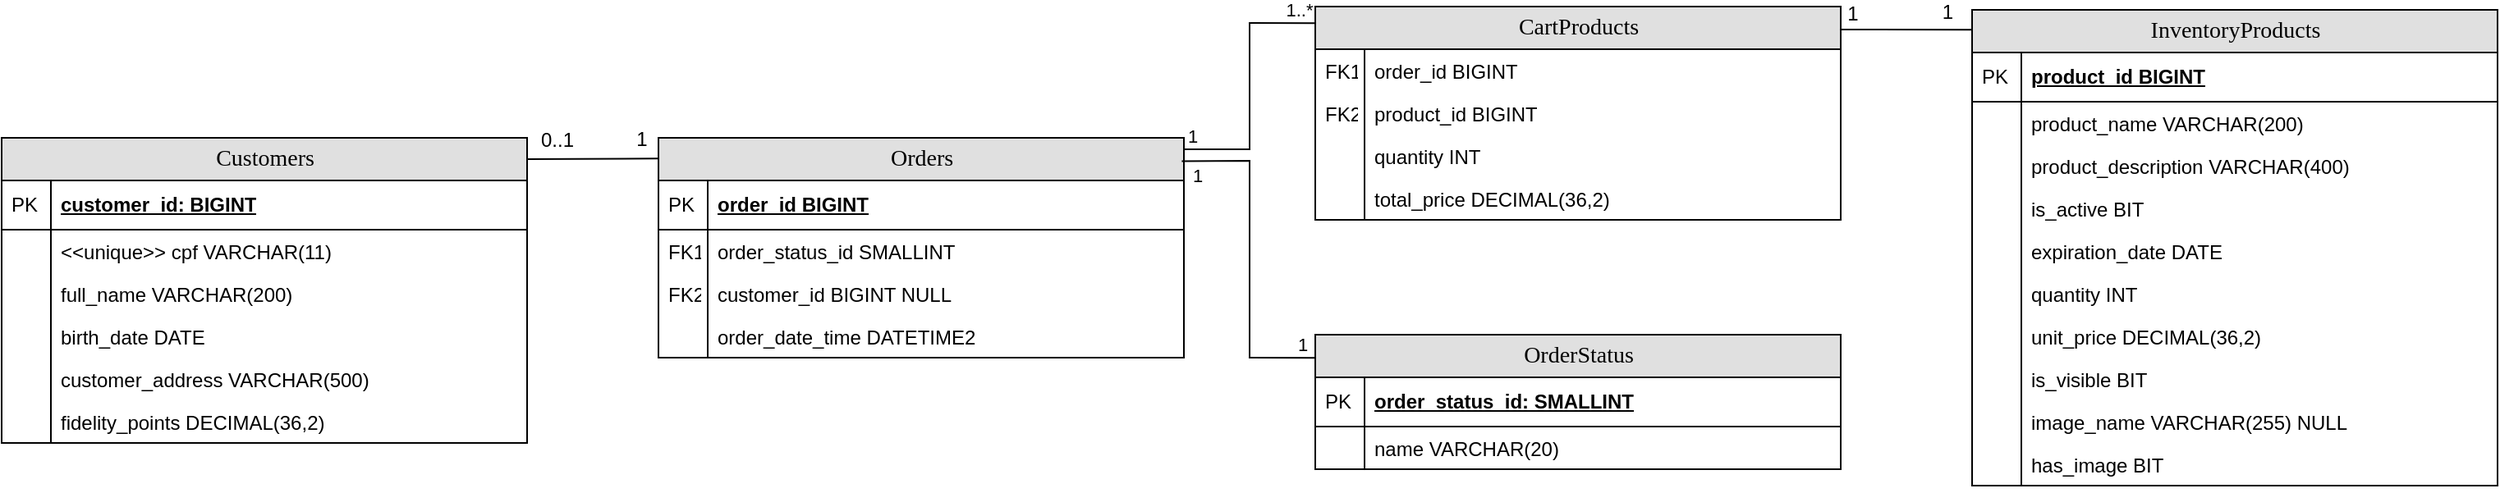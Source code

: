 <mxfile version="20.6.0" type="device"><diagram name="Page-1" id="e56a1550-8fbb-45ad-956c-1786394a9013"><mxGraphModel dx="2138" dy="536" grid="1" gridSize="10" guides="1" tooltips="1" connect="1" arrows="1" fold="1" page="1" pageScale="1" pageWidth="1100" pageHeight="850" background="none" math="0" shadow="0"><root><mxCell id="0"/><mxCell id="1" parent="0"/><mxCell id="2e49270ec7c68f3f-80" value="Customers" style="swimlane;html=1;fontStyle=0;childLayout=stackLayout;horizontal=1;startSize=26;fillColor=#e0e0e0;horizontalStack=0;resizeParent=1;resizeLast=0;collapsible=1;marginBottom=0;swimlaneFillColor=#ffffff;align=center;rounded=0;shadow=0;comic=0;labelBackgroundColor=none;strokeWidth=1;fontFamily=Verdana;fontSize=14" parent="1" vertex="1"><mxGeometry x="-1040" y="120" width="320" height="186" as="geometry"/></mxCell><mxCell id="2e49270ec7c68f3f-81" value="customer_id: BIGINT" style="shape=partialRectangle;top=0;left=0;right=0;bottom=1;html=1;align=left;verticalAlign=middle;fillColor=none;spacingLeft=34;spacingRight=4;whiteSpace=wrap;overflow=hidden;rotatable=0;points=[[0,0.5],[1,0.5]];portConstraint=eastwest;dropTarget=0;fontStyle=5;" parent="2e49270ec7c68f3f-80" vertex="1"><mxGeometry y="26" width="320" height="30" as="geometry"/></mxCell><mxCell id="2e49270ec7c68f3f-82" value="PK" style="shape=partialRectangle;top=0;left=0;bottom=0;html=1;fillColor=none;align=left;verticalAlign=middle;spacingLeft=4;spacingRight=4;whiteSpace=wrap;overflow=hidden;rotatable=0;points=[];portConstraint=eastwest;part=1;" parent="2e49270ec7c68f3f-81" vertex="1" connectable="0"><mxGeometry width="30" height="30" as="geometry"/></mxCell><mxCell id="2e49270ec7c68f3f-83" value="&amp;lt;&amp;lt;unique&amp;gt;&amp;gt; cpf VARCHAR(11)" style="shape=partialRectangle;top=0;left=0;right=0;bottom=0;html=1;align=left;verticalAlign=top;fillColor=none;spacingLeft=34;spacingRight=4;whiteSpace=wrap;overflow=hidden;rotatable=0;points=[[0,0.5],[1,0.5]];portConstraint=eastwest;dropTarget=0;" parent="2e49270ec7c68f3f-80" vertex="1"><mxGeometry y="56" width="320" height="26" as="geometry"/></mxCell><mxCell id="2e49270ec7c68f3f-84" value="" style="shape=partialRectangle;top=0;left=0;bottom=0;html=1;fillColor=none;align=left;verticalAlign=top;spacingLeft=4;spacingRight=4;whiteSpace=wrap;overflow=hidden;rotatable=0;points=[];portConstraint=eastwest;part=1;" parent="2e49270ec7c68f3f-83" vertex="1" connectable="0"><mxGeometry width="30" height="26" as="geometry"/></mxCell><mxCell id="2e49270ec7c68f3f-85" value="full_name VARCHAR(200)" style="shape=partialRectangle;top=0;left=0;right=0;bottom=0;html=1;align=left;verticalAlign=top;fillColor=none;spacingLeft=34;spacingRight=4;whiteSpace=wrap;overflow=hidden;rotatable=0;points=[[0,0.5],[1,0.5]];portConstraint=eastwest;dropTarget=0;" parent="2e49270ec7c68f3f-80" vertex="1"><mxGeometry y="82" width="320" height="26" as="geometry"/></mxCell><mxCell id="2e49270ec7c68f3f-86" value="" style="shape=partialRectangle;top=0;left=0;bottom=0;html=1;fillColor=none;align=left;verticalAlign=top;spacingLeft=4;spacingRight=4;whiteSpace=wrap;overflow=hidden;rotatable=0;points=[];portConstraint=eastwest;part=1;" parent="2e49270ec7c68f3f-85" vertex="1" connectable="0"><mxGeometry width="30" height="26" as="geometry"/></mxCell><mxCell id="2e49270ec7c68f3f-87" value="birth_date DATE" style="shape=partialRectangle;top=0;left=0;right=0;bottom=0;html=1;align=left;verticalAlign=top;fillColor=none;spacingLeft=34;spacingRight=4;whiteSpace=wrap;overflow=hidden;rotatable=0;points=[[0,0.5],[1,0.5]];portConstraint=eastwest;dropTarget=0;" parent="2e49270ec7c68f3f-80" vertex="1"><mxGeometry y="108" width="320" height="26" as="geometry"/></mxCell><mxCell id="2e49270ec7c68f3f-88" value="" style="shape=partialRectangle;top=0;left=0;bottom=0;html=1;fillColor=none;align=left;verticalAlign=top;spacingLeft=4;spacingRight=4;whiteSpace=wrap;overflow=hidden;rotatable=0;points=[];portConstraint=eastwest;part=1;" parent="2e49270ec7c68f3f-87" vertex="1" connectable="0"><mxGeometry width="30" height="26" as="geometry"/></mxCell><mxCell id="3CRR-4whuJt9V_NxzgfN-4" value="customer_address VARCHAR(500)" style="shape=partialRectangle;top=0;left=0;right=0;bottom=0;html=1;align=left;verticalAlign=top;fillColor=none;spacingLeft=34;spacingRight=4;whiteSpace=wrap;overflow=hidden;rotatable=0;points=[[0,0.5],[1,0.5]];portConstraint=eastwest;dropTarget=0;" parent="2e49270ec7c68f3f-80" vertex="1"><mxGeometry y="134" width="320" height="26" as="geometry"/></mxCell><mxCell id="3CRR-4whuJt9V_NxzgfN-5" value="" style="shape=partialRectangle;top=0;left=0;bottom=0;html=1;fillColor=none;align=left;verticalAlign=top;spacingLeft=4;spacingRight=4;whiteSpace=wrap;overflow=hidden;rotatable=0;points=[];portConstraint=eastwest;part=1;" parent="3CRR-4whuJt9V_NxzgfN-4" vertex="1" connectable="0"><mxGeometry width="30" height="26" as="geometry"/></mxCell><mxCell id="3CRR-4whuJt9V_NxzgfN-6" value="fidelity_points DECIMAL(36,2)" style="shape=partialRectangle;top=0;left=0;right=0;bottom=0;html=1;align=left;verticalAlign=top;fillColor=none;spacingLeft=34;spacingRight=4;whiteSpace=wrap;overflow=hidden;rotatable=0;points=[[0,0.5],[1,0.5]];portConstraint=eastwest;dropTarget=0;" parent="2e49270ec7c68f3f-80" vertex="1"><mxGeometry y="160" width="320" height="26" as="geometry"/></mxCell><mxCell id="3CRR-4whuJt9V_NxzgfN-7" value="" style="shape=partialRectangle;top=0;left=0;bottom=0;html=1;fillColor=none;align=left;verticalAlign=top;spacingLeft=4;spacingRight=4;whiteSpace=wrap;overflow=hidden;rotatable=0;points=[];portConstraint=eastwest;part=1;" parent="3CRR-4whuJt9V_NxzgfN-6" vertex="1" connectable="0"><mxGeometry width="30" height="26" as="geometry"/></mxCell><mxCell id="3CRR-4whuJt9V_NxzgfN-12" value="InventoryProducts" style="swimlane;html=1;fontStyle=0;childLayout=stackLayout;horizontal=1;startSize=26;fillColor=#e0e0e0;horizontalStack=0;resizeParent=1;resizeLast=0;collapsible=1;marginBottom=0;swimlaneFillColor=#ffffff;align=center;rounded=0;shadow=0;comic=0;labelBackgroundColor=none;strokeWidth=1;fontFamily=Verdana;fontSize=14" parent="1" vertex="1"><mxGeometry x="160" y="42" width="320" height="290" as="geometry"/></mxCell><mxCell id="3CRR-4whuJt9V_NxzgfN-13" value="product_id BIGINT" style="shape=partialRectangle;top=0;left=0;right=0;bottom=1;html=1;align=left;verticalAlign=middle;fillColor=none;spacingLeft=34;spacingRight=4;whiteSpace=wrap;overflow=hidden;rotatable=0;points=[[0,0.5],[1,0.5]];portConstraint=eastwest;dropTarget=0;fontStyle=5;" parent="3CRR-4whuJt9V_NxzgfN-12" vertex="1"><mxGeometry y="26" width="320" height="30" as="geometry"/></mxCell><mxCell id="3CRR-4whuJt9V_NxzgfN-14" value="PK" style="shape=partialRectangle;top=0;left=0;bottom=0;html=1;fillColor=none;align=left;verticalAlign=middle;spacingLeft=4;spacingRight=4;whiteSpace=wrap;overflow=hidden;rotatable=0;points=[];portConstraint=eastwest;part=1;" parent="3CRR-4whuJt9V_NxzgfN-13" vertex="1" connectable="0"><mxGeometry width="30" height="30" as="geometry"/></mxCell><mxCell id="3CRR-4whuJt9V_NxzgfN-15" value="product_name VARCHAR(200)" style="shape=partialRectangle;top=0;left=0;right=0;bottom=0;html=1;align=left;verticalAlign=top;fillColor=none;spacingLeft=34;spacingRight=4;whiteSpace=wrap;overflow=hidden;rotatable=0;points=[[0,0.5],[1,0.5]];portConstraint=eastwest;dropTarget=0;" parent="3CRR-4whuJt9V_NxzgfN-12" vertex="1"><mxGeometry y="56" width="320" height="26" as="geometry"/></mxCell><mxCell id="3CRR-4whuJt9V_NxzgfN-16" value="" style="shape=partialRectangle;top=0;left=0;bottom=0;html=1;fillColor=none;align=left;verticalAlign=top;spacingLeft=4;spacingRight=4;whiteSpace=wrap;overflow=hidden;rotatable=0;points=[];portConstraint=eastwest;part=1;" parent="3CRR-4whuJt9V_NxzgfN-15" vertex="1" connectable="0"><mxGeometry width="30" height="26" as="geometry"/></mxCell><mxCell id="3CRR-4whuJt9V_NxzgfN-17" value="product_description VARCHAR(400)" style="shape=partialRectangle;top=0;left=0;right=0;bottom=0;html=1;align=left;verticalAlign=top;fillColor=none;spacingLeft=34;spacingRight=4;whiteSpace=wrap;overflow=hidden;rotatable=0;points=[[0,0.5],[1,0.5]];portConstraint=eastwest;dropTarget=0;" parent="3CRR-4whuJt9V_NxzgfN-12" vertex="1"><mxGeometry y="82" width="320" height="26" as="geometry"/></mxCell><mxCell id="3CRR-4whuJt9V_NxzgfN-18" value="" style="shape=partialRectangle;top=0;left=0;bottom=0;html=1;fillColor=none;align=left;verticalAlign=top;spacingLeft=4;spacingRight=4;whiteSpace=wrap;overflow=hidden;rotatable=0;points=[];portConstraint=eastwest;part=1;" parent="3CRR-4whuJt9V_NxzgfN-17" vertex="1" connectable="0"><mxGeometry width="30" height="26" as="geometry"/></mxCell><mxCell id="3CRR-4whuJt9V_NxzgfN-19" value="is_active BIT" style="shape=partialRectangle;top=0;left=0;right=0;bottom=0;html=1;align=left;verticalAlign=top;fillColor=none;spacingLeft=34;spacingRight=4;whiteSpace=wrap;overflow=hidden;rotatable=0;points=[[0,0.5],[1,0.5]];portConstraint=eastwest;dropTarget=0;" parent="3CRR-4whuJt9V_NxzgfN-12" vertex="1"><mxGeometry y="108" width="320" height="26" as="geometry"/></mxCell><mxCell id="3CRR-4whuJt9V_NxzgfN-20" value="" style="shape=partialRectangle;top=0;left=0;bottom=0;html=1;fillColor=none;align=left;verticalAlign=top;spacingLeft=4;spacingRight=4;whiteSpace=wrap;overflow=hidden;rotatable=0;points=[];portConstraint=eastwest;part=1;" parent="3CRR-4whuJt9V_NxzgfN-19" vertex="1" connectable="0"><mxGeometry width="30" height="26" as="geometry"/></mxCell><mxCell id="3CRR-4whuJt9V_NxzgfN-21" value="expiration_date DATE" style="shape=partialRectangle;top=0;left=0;right=0;bottom=0;html=1;align=left;verticalAlign=top;fillColor=none;spacingLeft=34;spacingRight=4;whiteSpace=wrap;overflow=hidden;rotatable=0;points=[[0,0.5],[1,0.5]];portConstraint=eastwest;dropTarget=0;" parent="3CRR-4whuJt9V_NxzgfN-12" vertex="1"><mxGeometry y="134" width="320" height="26" as="geometry"/></mxCell><mxCell id="3CRR-4whuJt9V_NxzgfN-22" value="" style="shape=partialRectangle;top=0;left=0;bottom=0;html=1;fillColor=none;align=left;verticalAlign=top;spacingLeft=4;spacingRight=4;whiteSpace=wrap;overflow=hidden;rotatable=0;points=[];portConstraint=eastwest;part=1;" parent="3CRR-4whuJt9V_NxzgfN-21" vertex="1" connectable="0"><mxGeometry width="30" height="26" as="geometry"/></mxCell><mxCell id="3CRR-4whuJt9V_NxzgfN-23" value="quantity INT" style="shape=partialRectangle;top=0;left=0;right=0;bottom=0;html=1;align=left;verticalAlign=top;fillColor=none;spacingLeft=34;spacingRight=4;whiteSpace=wrap;overflow=hidden;rotatable=0;points=[[0,0.5],[1,0.5]];portConstraint=eastwest;dropTarget=0;" parent="3CRR-4whuJt9V_NxzgfN-12" vertex="1"><mxGeometry y="160" width="320" height="26" as="geometry"/></mxCell><mxCell id="3CRR-4whuJt9V_NxzgfN-24" value="" style="shape=partialRectangle;top=0;left=0;bottom=0;html=1;fillColor=none;align=left;verticalAlign=top;spacingLeft=4;spacingRight=4;whiteSpace=wrap;overflow=hidden;rotatable=0;points=[];portConstraint=eastwest;part=1;" parent="3CRR-4whuJt9V_NxzgfN-23" vertex="1" connectable="0"><mxGeometry width="30" height="26" as="geometry"/></mxCell><mxCell id="3CRR-4whuJt9V_NxzgfN-52" value="unit_price DECIMAL(36,2)" style="shape=partialRectangle;top=0;left=0;right=0;bottom=0;html=1;align=left;verticalAlign=top;fillColor=none;spacingLeft=34;spacingRight=4;whiteSpace=wrap;overflow=hidden;rotatable=0;points=[[0,0.5],[1,0.5]];portConstraint=eastwest;dropTarget=0;" parent="3CRR-4whuJt9V_NxzgfN-12" vertex="1"><mxGeometry y="186" width="320" height="26" as="geometry"/></mxCell><mxCell id="3CRR-4whuJt9V_NxzgfN-53" value="" style="shape=partialRectangle;top=0;left=0;bottom=0;html=1;fillColor=none;align=left;verticalAlign=top;spacingLeft=4;spacingRight=4;whiteSpace=wrap;overflow=hidden;rotatable=0;points=[];portConstraint=eastwest;part=1;" parent="3CRR-4whuJt9V_NxzgfN-52" vertex="1" connectable="0"><mxGeometry width="30" height="26" as="geometry"/></mxCell><mxCell id="3CRR-4whuJt9V_NxzgfN-56" value="is_visible BIT" style="shape=partialRectangle;top=0;left=0;right=0;bottom=0;html=1;align=left;verticalAlign=top;fillColor=none;spacingLeft=34;spacingRight=4;whiteSpace=wrap;overflow=hidden;rotatable=0;points=[[0,0.5],[1,0.5]];portConstraint=eastwest;dropTarget=0;" parent="3CRR-4whuJt9V_NxzgfN-12" vertex="1"><mxGeometry y="212" width="320" height="26" as="geometry"/></mxCell><mxCell id="3CRR-4whuJt9V_NxzgfN-57" value="" style="shape=partialRectangle;top=0;left=0;bottom=0;html=1;fillColor=none;align=left;verticalAlign=top;spacingLeft=4;spacingRight=4;whiteSpace=wrap;overflow=hidden;rotatable=0;points=[];portConstraint=eastwest;part=1;" parent="3CRR-4whuJt9V_NxzgfN-56" vertex="1" connectable="0"><mxGeometry width="30" height="26" as="geometry"/></mxCell><mxCell id="3CRR-4whuJt9V_NxzgfN-58" value="image_name VARCHAR(255) NULL" style="shape=partialRectangle;top=0;left=0;right=0;bottom=0;html=1;align=left;verticalAlign=top;fillColor=none;spacingLeft=34;spacingRight=4;whiteSpace=wrap;overflow=hidden;rotatable=0;points=[[0,0.5],[1,0.5]];portConstraint=eastwest;dropTarget=0;" parent="3CRR-4whuJt9V_NxzgfN-12" vertex="1"><mxGeometry y="238" width="320" height="26" as="geometry"/></mxCell><mxCell id="3CRR-4whuJt9V_NxzgfN-59" value="" style="shape=partialRectangle;top=0;left=0;bottom=0;html=1;fillColor=none;align=left;verticalAlign=top;spacingLeft=4;spacingRight=4;whiteSpace=wrap;overflow=hidden;rotatable=0;points=[];portConstraint=eastwest;part=1;" parent="3CRR-4whuJt9V_NxzgfN-58" vertex="1" connectable="0"><mxGeometry width="30" height="26" as="geometry"/></mxCell><mxCell id="PN0kV3MUkRfuVFCLJG7d-1" value="has_image BIT" style="shape=partialRectangle;top=0;left=0;right=0;bottom=0;html=1;align=left;verticalAlign=top;fillColor=none;spacingLeft=34;spacingRight=4;whiteSpace=wrap;overflow=hidden;rotatable=0;points=[[0,0.5],[1,0.5]];portConstraint=eastwest;dropTarget=0;" parent="3CRR-4whuJt9V_NxzgfN-12" vertex="1"><mxGeometry y="264" width="320" height="26" as="geometry"/></mxCell><mxCell id="PN0kV3MUkRfuVFCLJG7d-2" value="" style="shape=partialRectangle;top=0;left=0;bottom=0;html=1;fillColor=none;align=left;verticalAlign=top;spacingLeft=4;spacingRight=4;whiteSpace=wrap;overflow=hidden;rotatable=0;points=[];portConstraint=eastwest;part=1;" parent="PN0kV3MUkRfuVFCLJG7d-1" vertex="1" connectable="0"><mxGeometry width="30" height="26" as="geometry"/></mxCell><mxCell id="3CRR-4whuJt9V_NxzgfN-25" value="Orders" style="swimlane;html=1;fontStyle=0;childLayout=stackLayout;horizontal=1;startSize=26;fillColor=#e0e0e0;horizontalStack=0;resizeParent=1;resizeLast=0;collapsible=1;marginBottom=0;swimlaneFillColor=#ffffff;align=center;rounded=0;shadow=0;comic=0;labelBackgroundColor=none;strokeWidth=1;fontFamily=Verdana;fontSize=14" parent="1" vertex="1"><mxGeometry x="-640" y="120" width="320" height="134" as="geometry"/></mxCell><mxCell id="3CRR-4whuJt9V_NxzgfN-26" value="order_id BIGINT" style="shape=partialRectangle;top=0;left=0;right=0;bottom=1;html=1;align=left;verticalAlign=middle;fillColor=none;spacingLeft=34;spacingRight=4;whiteSpace=wrap;overflow=hidden;rotatable=0;points=[[0,0.5],[1,0.5]];portConstraint=eastwest;dropTarget=0;fontStyle=5;" parent="3CRR-4whuJt9V_NxzgfN-25" vertex="1"><mxGeometry y="26" width="320" height="30" as="geometry"/></mxCell><mxCell id="3CRR-4whuJt9V_NxzgfN-27" value="PK" style="shape=partialRectangle;top=0;left=0;bottom=0;html=1;fillColor=none;align=left;verticalAlign=middle;spacingLeft=4;spacingRight=4;whiteSpace=wrap;overflow=hidden;rotatable=0;points=[];portConstraint=eastwest;part=1;" parent="3CRR-4whuJt9V_NxzgfN-26" vertex="1" connectable="0"><mxGeometry width="30" height="30" as="geometry"/></mxCell><mxCell id="3CRR-4whuJt9V_NxzgfN-30" value="order_status_id SMALLINT" style="shape=partialRectangle;top=0;left=0;right=0;bottom=0;html=1;align=left;verticalAlign=top;fillColor=none;spacingLeft=34;spacingRight=4;whiteSpace=wrap;overflow=hidden;rotatable=0;points=[[0,0.5],[1,0.5]];portConstraint=eastwest;dropTarget=0;" parent="3CRR-4whuJt9V_NxzgfN-25" vertex="1"><mxGeometry y="56" width="320" height="26" as="geometry"/></mxCell><mxCell id="3CRR-4whuJt9V_NxzgfN-31" value="FK1" style="shape=partialRectangle;top=0;left=0;bottom=0;html=1;fillColor=none;align=left;verticalAlign=top;spacingLeft=4;spacingRight=4;whiteSpace=wrap;overflow=hidden;rotatable=0;points=[];portConstraint=eastwest;part=1;" parent="3CRR-4whuJt9V_NxzgfN-30" vertex="1" connectable="0"><mxGeometry width="30" height="26" as="geometry"/></mxCell><mxCell id="3CRR-4whuJt9V_NxzgfN-32" value="customer_id BIGINT NULL" style="shape=partialRectangle;top=0;left=0;right=0;bottom=0;html=1;align=left;verticalAlign=top;fillColor=none;spacingLeft=34;spacingRight=4;whiteSpace=wrap;overflow=hidden;rotatable=0;points=[[0,0.5],[1,0.5]];portConstraint=eastwest;dropTarget=0;" parent="3CRR-4whuJt9V_NxzgfN-25" vertex="1"><mxGeometry y="82" width="320" height="26" as="geometry"/></mxCell><mxCell id="3CRR-4whuJt9V_NxzgfN-33" value="FK2" style="shape=partialRectangle;top=0;left=0;bottom=0;html=1;fillColor=none;align=left;verticalAlign=top;spacingLeft=4;spacingRight=4;whiteSpace=wrap;overflow=hidden;rotatable=0;points=[];portConstraint=eastwest;part=1;" parent="3CRR-4whuJt9V_NxzgfN-32" vertex="1" connectable="0"><mxGeometry width="30" height="26" as="geometry"/></mxCell><mxCell id="3CRR-4whuJt9V_NxzgfN-34" value="order_date_time DATETIME2" style="shape=partialRectangle;top=0;left=0;right=0;bottom=0;html=1;align=left;verticalAlign=top;fillColor=none;spacingLeft=34;spacingRight=4;whiteSpace=wrap;overflow=hidden;rotatable=0;points=[[0,0.5],[1,0.5]];portConstraint=eastwest;dropTarget=0;" parent="3CRR-4whuJt9V_NxzgfN-25" vertex="1"><mxGeometry y="108" width="320" height="26" as="geometry"/></mxCell><mxCell id="3CRR-4whuJt9V_NxzgfN-35" value="" style="shape=partialRectangle;top=0;left=0;bottom=0;html=1;fillColor=none;align=left;verticalAlign=top;spacingLeft=4;spacingRight=4;whiteSpace=wrap;overflow=hidden;rotatable=0;points=[];portConstraint=eastwest;part=1;" parent="3CRR-4whuJt9V_NxzgfN-34" vertex="1" connectable="0"><mxGeometry width="30" height="26" as="geometry"/></mxCell><mxCell id="3CRR-4whuJt9V_NxzgfN-38" value="OrderStatus" style="swimlane;html=1;fontStyle=0;childLayout=stackLayout;horizontal=1;startSize=26;fillColor=#e0e0e0;horizontalStack=0;resizeParent=1;resizeLast=0;collapsible=1;marginBottom=0;swimlaneFillColor=#ffffff;align=center;rounded=0;shadow=0;comic=0;labelBackgroundColor=none;strokeWidth=1;fontFamily=Verdana;fontSize=14" parent="1" vertex="1"><mxGeometry x="-240" y="240" width="320" height="82" as="geometry"/></mxCell><mxCell id="3CRR-4whuJt9V_NxzgfN-39" value="order_status_id: SMALLINT" style="shape=partialRectangle;top=0;left=0;right=0;bottom=1;html=1;align=left;verticalAlign=middle;fillColor=none;spacingLeft=34;spacingRight=4;whiteSpace=wrap;overflow=hidden;rotatable=0;points=[[0,0.5],[1,0.5]];portConstraint=eastwest;dropTarget=0;fontStyle=5;" parent="3CRR-4whuJt9V_NxzgfN-38" vertex="1"><mxGeometry y="26" width="320" height="30" as="geometry"/></mxCell><mxCell id="3CRR-4whuJt9V_NxzgfN-40" value="PK" style="shape=partialRectangle;top=0;left=0;bottom=0;html=1;fillColor=none;align=left;verticalAlign=middle;spacingLeft=4;spacingRight=4;whiteSpace=wrap;overflow=hidden;rotatable=0;points=[];portConstraint=eastwest;part=1;" parent="3CRR-4whuJt9V_NxzgfN-39" vertex="1" connectable="0"><mxGeometry width="30" height="30" as="geometry"/></mxCell><mxCell id="3CRR-4whuJt9V_NxzgfN-43" value="name VARCHAR(20)" style="shape=partialRectangle;top=0;left=0;right=0;bottom=0;html=1;align=left;verticalAlign=top;fillColor=none;spacingLeft=34;spacingRight=4;whiteSpace=wrap;overflow=hidden;rotatable=0;points=[[0,0.5],[1,0.5]];portConstraint=eastwest;dropTarget=0;" parent="3CRR-4whuJt9V_NxzgfN-38" vertex="1"><mxGeometry y="56" width="320" height="26" as="geometry"/></mxCell><mxCell id="3CRR-4whuJt9V_NxzgfN-44" value="" style="shape=partialRectangle;top=0;left=0;bottom=0;html=1;fillColor=none;align=left;verticalAlign=top;spacingLeft=4;spacingRight=4;whiteSpace=wrap;overflow=hidden;rotatable=0;points=[];portConstraint=eastwest;part=1;" parent="3CRR-4whuJt9V_NxzgfN-43" vertex="1" connectable="0"><mxGeometry width="30" height="26" as="geometry"/></mxCell><mxCell id="3CRR-4whuJt9V_NxzgfN-68" value="CartProducts" style="swimlane;html=1;fontStyle=0;childLayout=stackLayout;horizontal=1;startSize=26;fillColor=#e0e0e0;horizontalStack=0;resizeParent=1;resizeLast=0;collapsible=1;marginBottom=0;swimlaneFillColor=#ffffff;align=center;rounded=0;shadow=0;comic=0;labelBackgroundColor=none;strokeWidth=1;fontFamily=Verdana;fontSize=14" parent="1" vertex="1"><mxGeometry x="-240" y="40" width="320" height="130" as="geometry"/></mxCell><mxCell id="3CRR-4whuJt9V_NxzgfN-71" value="order_id BIGINT" style="shape=partialRectangle;top=0;left=0;right=0;bottom=0;html=1;align=left;verticalAlign=top;fillColor=none;spacingLeft=34;spacingRight=4;whiteSpace=wrap;overflow=hidden;rotatable=0;points=[[0,0.5],[1,0.5]];portConstraint=eastwest;dropTarget=0;" parent="3CRR-4whuJt9V_NxzgfN-68" vertex="1"><mxGeometry y="26" width="320" height="26" as="geometry"/></mxCell><mxCell id="3CRR-4whuJt9V_NxzgfN-72" value="FK1" style="shape=partialRectangle;top=0;left=0;bottom=0;html=1;fillColor=none;align=left;verticalAlign=top;spacingLeft=4;spacingRight=4;whiteSpace=wrap;overflow=hidden;rotatable=0;points=[];portConstraint=eastwest;part=1;" parent="3CRR-4whuJt9V_NxzgfN-71" vertex="1" connectable="0"><mxGeometry width="30" height="26" as="geometry"/></mxCell><mxCell id="3CRR-4whuJt9V_NxzgfN-73" value="product_id BIGINT" style="shape=partialRectangle;top=0;left=0;right=0;bottom=0;html=1;align=left;verticalAlign=top;fillColor=none;spacingLeft=34;spacingRight=4;whiteSpace=wrap;overflow=hidden;rotatable=0;points=[[0,0.5],[1,0.5]];portConstraint=eastwest;dropTarget=0;" parent="3CRR-4whuJt9V_NxzgfN-68" vertex="1"><mxGeometry y="52" width="320" height="26" as="geometry"/></mxCell><mxCell id="3CRR-4whuJt9V_NxzgfN-74" value="FK2" style="shape=partialRectangle;top=0;left=0;bottom=0;html=1;fillColor=none;align=left;verticalAlign=top;spacingLeft=4;spacingRight=4;whiteSpace=wrap;overflow=hidden;rotatable=0;points=[];portConstraint=eastwest;part=1;" parent="3CRR-4whuJt9V_NxzgfN-73" vertex="1" connectable="0"><mxGeometry width="30" height="26" as="geometry"/></mxCell><mxCell id="3CRR-4whuJt9V_NxzgfN-75" value="quantity INT" style="shape=partialRectangle;top=0;left=0;right=0;bottom=0;html=1;align=left;verticalAlign=top;fillColor=none;spacingLeft=34;spacingRight=4;whiteSpace=wrap;overflow=hidden;rotatable=0;points=[[0,0.5],[1,0.5]];portConstraint=eastwest;dropTarget=0;" parent="3CRR-4whuJt9V_NxzgfN-68" vertex="1"><mxGeometry y="78" width="320" height="26" as="geometry"/></mxCell><mxCell id="3CRR-4whuJt9V_NxzgfN-76" value="" style="shape=partialRectangle;top=0;left=0;bottom=0;html=1;fillColor=none;align=left;verticalAlign=top;spacingLeft=4;spacingRight=4;whiteSpace=wrap;overflow=hidden;rotatable=0;points=[];portConstraint=eastwest;part=1;" parent="3CRR-4whuJt9V_NxzgfN-75" vertex="1" connectable="0"><mxGeometry width="30" height="26" as="geometry"/></mxCell><mxCell id="3CRR-4whuJt9V_NxzgfN-77" value="total_price DECIMAL(36,2)" style="shape=partialRectangle;top=0;left=0;right=0;bottom=0;html=1;align=left;verticalAlign=top;fillColor=none;spacingLeft=34;spacingRight=4;whiteSpace=wrap;overflow=hidden;rotatable=0;points=[[0,0.5],[1,0.5]];portConstraint=eastwest;dropTarget=0;" parent="3CRR-4whuJt9V_NxzgfN-68" vertex="1"><mxGeometry y="104" width="320" height="26" as="geometry"/></mxCell><mxCell id="3CRR-4whuJt9V_NxzgfN-78" value="" style="shape=partialRectangle;top=0;left=0;bottom=0;html=1;fillColor=none;align=left;verticalAlign=top;spacingLeft=4;spacingRight=4;whiteSpace=wrap;overflow=hidden;rotatable=0;points=[];portConstraint=eastwest;part=1;" parent="3CRR-4whuJt9V_NxzgfN-77" vertex="1" connectable="0"><mxGeometry width="30" height="26" as="geometry"/></mxCell><mxCell id="3CRR-4whuJt9V_NxzgfN-82" value="" style="endArrow=none;shadow=0;strokeWidth=1;rounded=0;endFill=0;edgeStyle=elbowEdgeStyle;elbow=vertical;exitX=-0.001;exitY=0.094;exitDx=0;exitDy=0;exitPerimeter=0;entryX=1;entryY=0.07;entryDx=0;entryDy=0;entryPerimeter=0;" parent="1" source="3CRR-4whuJt9V_NxzgfN-25" target="2e49270ec7c68f3f-80" edge="1"><mxGeometry x="0.5" y="41" relative="1" as="geometry"><mxPoint x="-401.12" y="306.144" as="sourcePoint"/><mxPoint x="-700" y="130" as="targetPoint"/><mxPoint x="-40" y="32" as="offset"/><Array as="points"><mxPoint x="-690" y="133"/></Array></mxGeometry></mxCell><mxCell id="3CRR-4whuJt9V_NxzgfN-83" value="1" style="resizable=0;align=left;verticalAlign=bottom;labelBackgroundColor=none;fontSize=12;" parent="3CRR-4whuJt9V_NxzgfN-82" connectable="0" vertex="1"><mxGeometry x="-1" relative="1" as="geometry"><mxPoint x="-15" y="-3" as="offset"/></mxGeometry></mxCell><mxCell id="3CRR-4whuJt9V_NxzgfN-84" value="0..1" style="resizable=0;align=right;verticalAlign=bottom;labelBackgroundColor=none;fontSize=12;" parent="3CRR-4whuJt9V_NxzgfN-82" connectable="0" vertex="1"><mxGeometry x="1" relative="1" as="geometry"><mxPoint x="30" y="-3" as="offset"/></mxGeometry></mxCell><mxCell id="3CRR-4whuJt9V_NxzgfN-91" value="" style="endArrow=none;shadow=0;strokeWidth=1;rounded=0;endFill=0;edgeStyle=elbowEdgeStyle;elbow=vertical;exitX=-0.001;exitY=0.042;exitDx=0;exitDy=0;exitPerimeter=0;entryX=1.001;entryY=0.109;entryDx=0;entryDy=0;entryPerimeter=0;" parent="1" source="3CRR-4whuJt9V_NxzgfN-12" target="3CRR-4whuJt9V_NxzgfN-68" edge="1"><mxGeometry x="0.5" y="41" relative="1" as="geometry"><mxPoint x="180.64" y="38.9" as="sourcePoint"/><mxPoint x="100" y="39.998" as="targetPoint"/><mxPoint x="-40" y="32" as="offset"/><Array as="points"><mxPoint x="120" y="54"/></Array></mxGeometry></mxCell><mxCell id="3CRR-4whuJt9V_NxzgfN-92" value="1" style="resizable=0;align=left;verticalAlign=bottom;labelBackgroundColor=none;fontSize=12;" parent="3CRR-4whuJt9V_NxzgfN-91" connectable="0" vertex="1"><mxGeometry x="-1" relative="1" as="geometry"><mxPoint x="-20" y="-2" as="offset"/></mxGeometry></mxCell><mxCell id="3CRR-4whuJt9V_NxzgfN-93" value="1" style="resizable=0;align=right;verticalAlign=bottom;labelBackgroundColor=none;fontSize=12;" parent="3CRR-4whuJt9V_NxzgfN-91" connectable="0" vertex="1"><mxGeometry x="1" relative="1" as="geometry"><mxPoint x="12" y="-1" as="offset"/></mxGeometry></mxCell><mxCell id="3CRR-4whuJt9V_NxzgfN-106" value="" style="endArrow=none;html=1;rounded=0;fontColor=#FF0000;exitX=0.996;exitY=0.106;exitDx=0;exitDy=0;exitPerimeter=0;entryX=-0.001;entryY=0.173;entryDx=0;entryDy=0;entryPerimeter=0;" parent="1" source="3CRR-4whuJt9V_NxzgfN-25" target="3CRR-4whuJt9V_NxzgfN-38" edge="1"><mxGeometry width="50" height="50" relative="1" as="geometry"><mxPoint x="-190" y="330" as="sourcePoint"/><mxPoint x="-400" y="520" as="targetPoint"/><Array as="points"><mxPoint x="-280" y="134"/><mxPoint x="-280" y="200"/><mxPoint x="-280" y="254"/></Array></mxGeometry></mxCell><mxCell id="3CRR-4whuJt9V_NxzgfN-107" value="&lt;font color=&quot;#000000&quot;&gt;1&lt;/font&gt;" style="edgeLabel;html=1;align=center;verticalAlign=middle;resizable=0;points=[];fontColor=#FF0000;" parent="3CRR-4whuJt9V_NxzgfN-106" vertex="1" connectable="0"><mxGeometry x="-0.585" y="1" relative="1" as="geometry"><mxPoint x="-33" y="9" as="offset"/></mxGeometry></mxCell><mxCell id="3CRR-4whuJt9V_NxzgfN-109" value="1" style="edgeLabel;html=1;align=center;verticalAlign=middle;resizable=0;points=[];fontColor=#000000;" parent="3CRR-4whuJt9V_NxzgfN-106" vertex="1" connectable="0"><mxGeometry x="0.898" y="-1" relative="1" as="geometry"><mxPoint x="3" y="-9" as="offset"/></mxGeometry></mxCell><mxCell id="3CRR-4whuJt9V_NxzgfN-111" value="" style="endArrow=none;html=1;rounded=0;fontColor=#FF0000;exitX=1.001;exitY=0.052;exitDx=0;exitDy=0;exitPerimeter=0;entryX=-0.001;entryY=0.078;entryDx=0;entryDy=0;entryPerimeter=0;" parent="1" source="3CRR-4whuJt9V_NxzgfN-25" target="3CRR-4whuJt9V_NxzgfN-68" edge="1"><mxGeometry width="50" height="50" relative="1" as="geometry"><mxPoint x="-311.28" y="144.204" as="sourcePoint"/><mxPoint x="-230.32" y="264.186" as="targetPoint"/><Array as="points"><mxPoint x="-280" y="127"/><mxPoint x="-280" y="50"/></Array></mxGeometry></mxCell><mxCell id="3CRR-4whuJt9V_NxzgfN-112" value="&lt;font color=&quot;#000000&quot;&gt;1&lt;/font&gt;" style="edgeLabel;html=1;align=center;verticalAlign=middle;resizable=0;points=[];fontColor=#FF0000;" parent="3CRR-4whuJt9V_NxzgfN-111" vertex="1" connectable="0"><mxGeometry x="-0.585" y="1" relative="1" as="geometry"><mxPoint x="-28" y="-7" as="offset"/></mxGeometry></mxCell><mxCell id="3CRR-4whuJt9V_NxzgfN-113" value="1..*" style="edgeLabel;html=1;align=center;verticalAlign=middle;resizable=0;points=[];fontColor=#000000;" parent="3CRR-4whuJt9V_NxzgfN-111" vertex="1" connectable="0"><mxGeometry x="0.898" y="-1" relative="1" as="geometry"><mxPoint x="-2" y="-9" as="offset"/></mxGeometry></mxCell></root></mxGraphModel></diagram></mxfile>